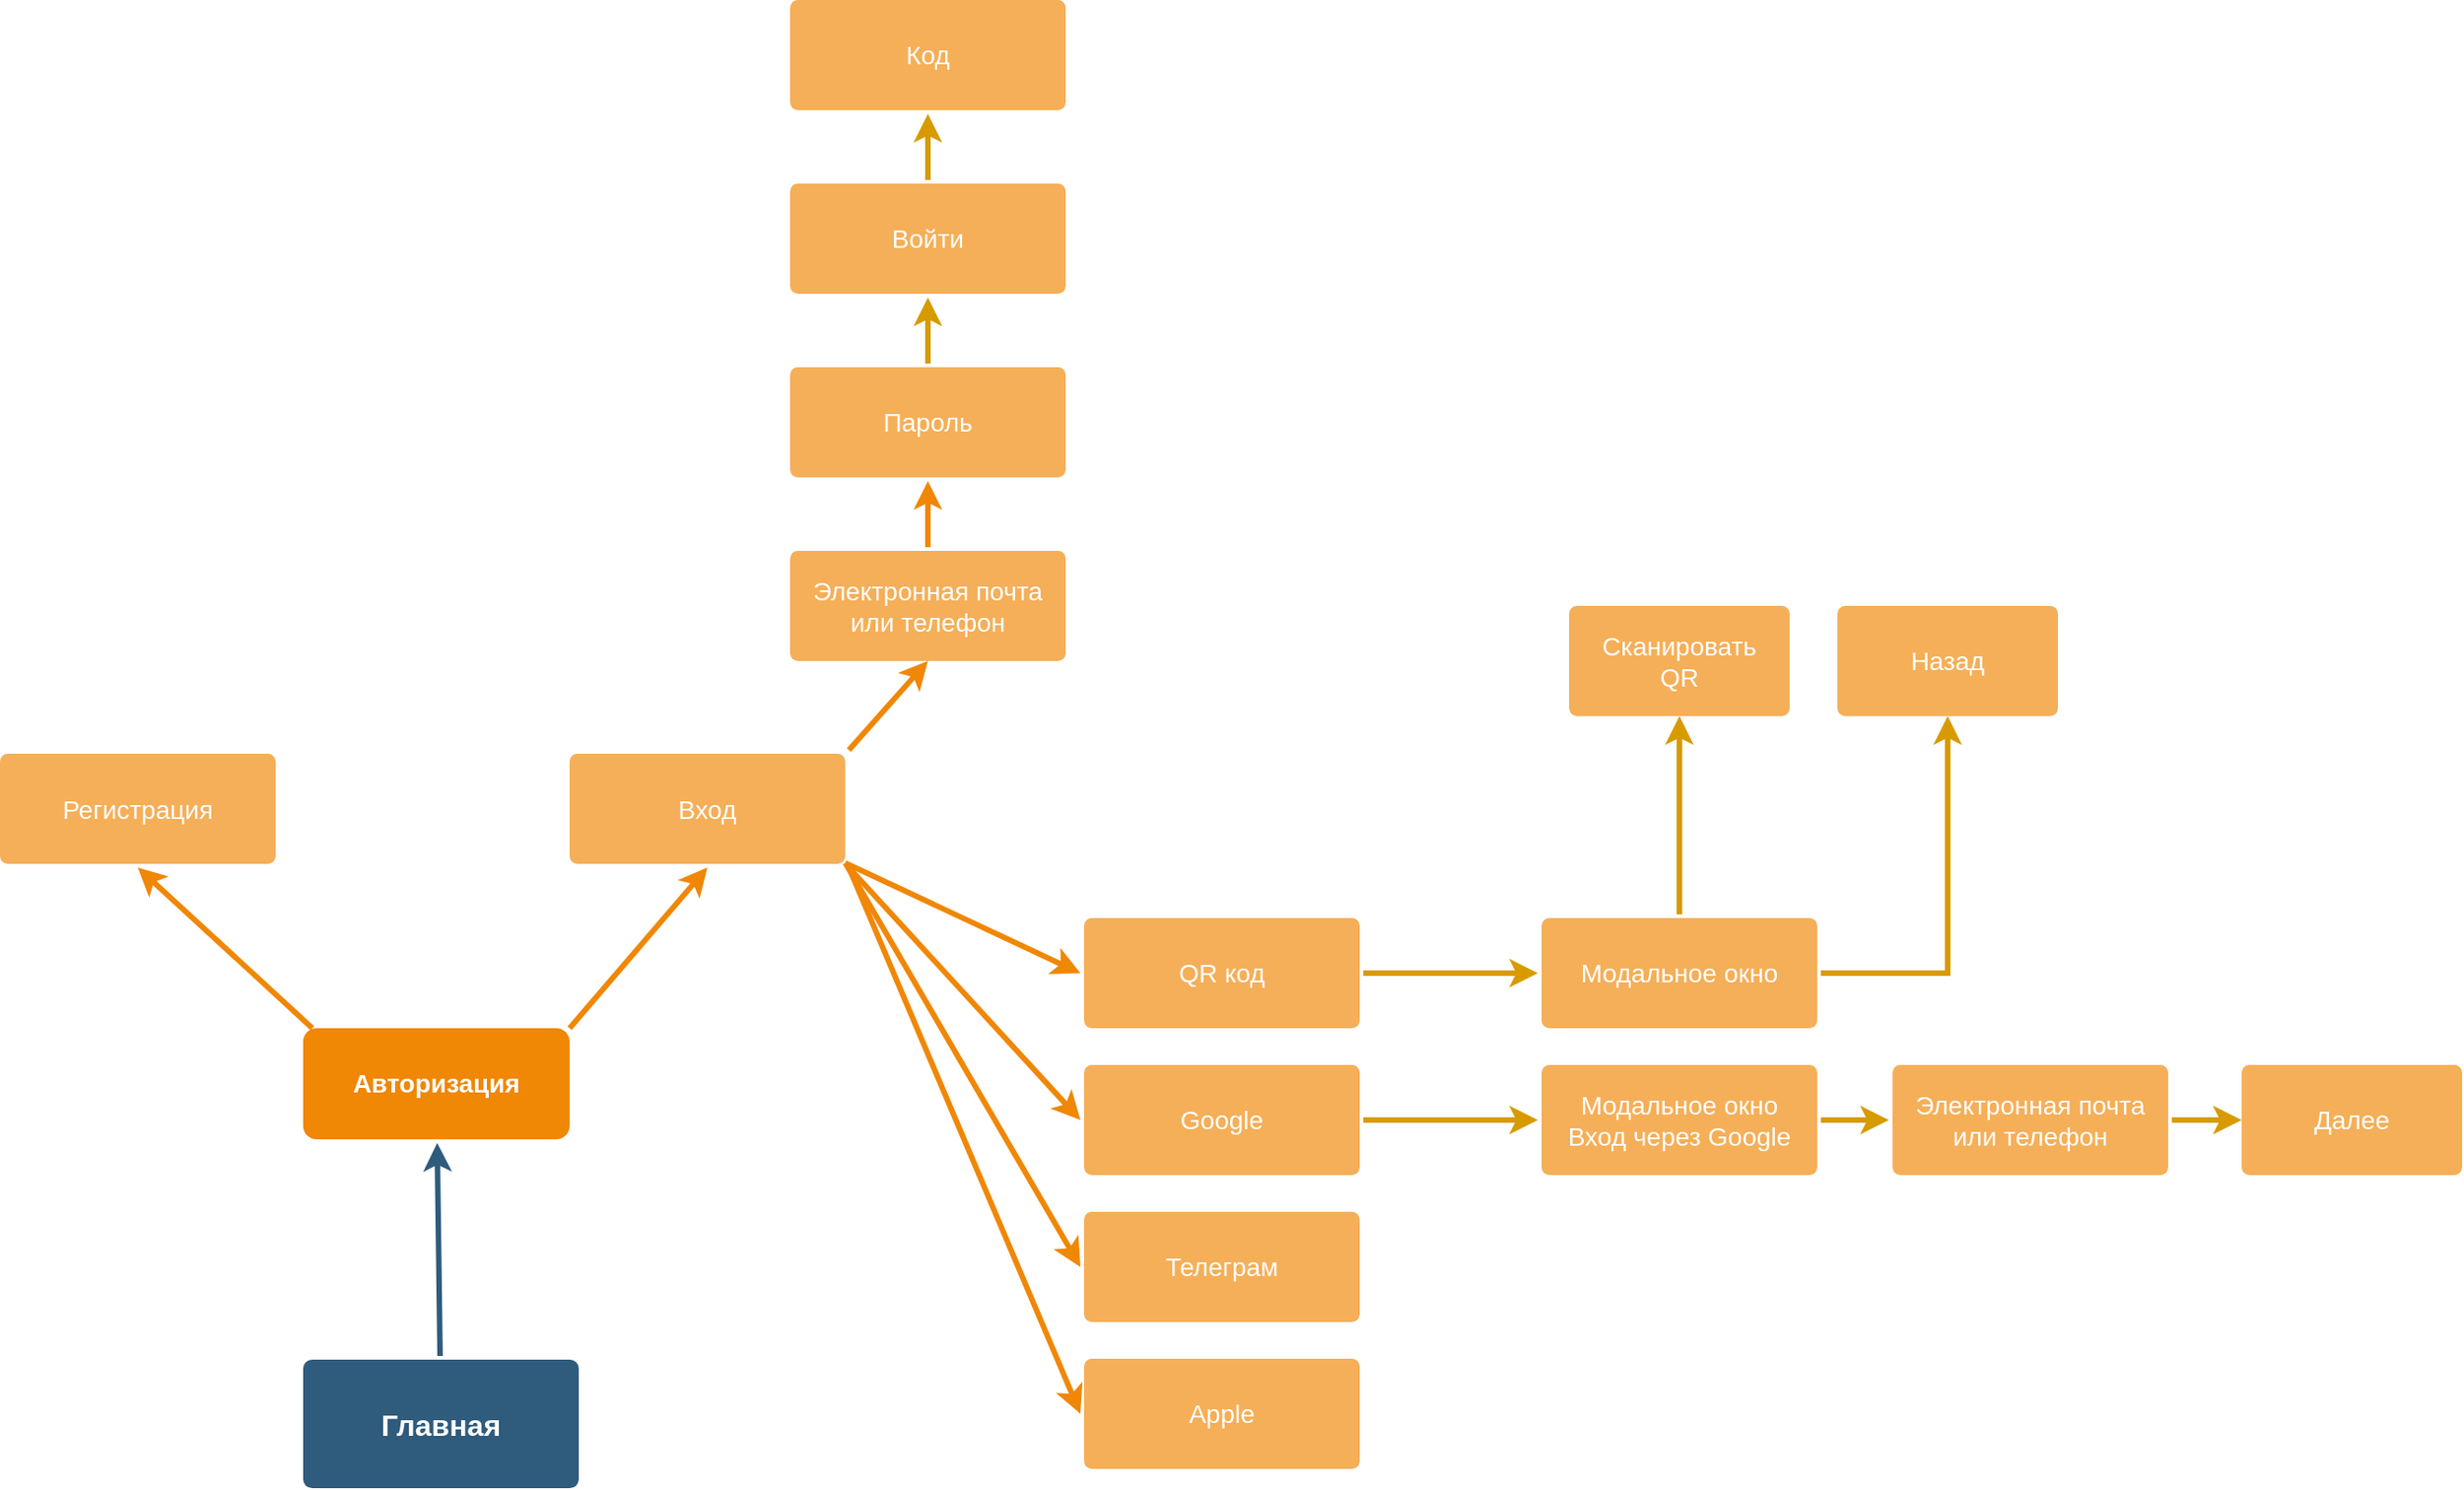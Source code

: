 <mxfile version="20.0.0" type="github">
  <diagram id="6a731a19-8d31-9384-78a2-239565b7b9f0" name="Page-1">
    <mxGraphModel dx="1790" dy="1947" grid="1" gridSize="10" guides="1" tooltips="1" connect="1" arrows="1" fold="1" page="1" pageScale="1" pageWidth="1169" pageHeight="827" background="none" math="0" shadow="0">
      <root>
        <mxCell id="0" />
        <mxCell id="1" parent="0" />
        <mxCell id="1745" value="" style="edgeStyle=none;rounded=0;jumpStyle=none;html=1;shadow=0;labelBackgroundColor=none;startArrow=none;startFill=0;endArrow=classic;endFill=1;jettySize=auto;orthogonalLoop=1;strokeColor=#2F5B7C;strokeWidth=3;fontFamily=Helvetica;fontSize=16;fontColor=#23445D;spacing=5;" parent="1" source="1749" target="1764" edge="1">
          <mxGeometry relative="1" as="geometry" />
        </mxCell>
        <mxCell id="1749" value="Главная" style="rounded=1;whiteSpace=wrap;html=1;shadow=0;labelBackgroundColor=none;strokeColor=none;strokeWidth=3;fillColor=#2F5B7C;fontFamily=Helvetica;fontSize=16;fontColor=#FFFFFF;align=center;fontStyle=1;spacing=5;arcSize=7;perimeterSpacing=2;" parent="1" vertex="1">
          <mxGeometry x="495" y="380.5" width="150" height="70" as="geometry" />
        </mxCell>
        <mxCell id="1764" value="Авторизация" style="rounded=1;whiteSpace=wrap;html=1;shadow=0;labelBackgroundColor=none;strokeColor=none;strokeWidth=3;fillColor=#F08705;fontFamily=Helvetica;fontSize=14;fontColor=#FFFFFF;align=center;spacing=5;fontStyle=1;arcSize=12;perimeterSpacing=2;" parent="1" vertex="1">
          <mxGeometry x="495" y="200" width="145" height="60.5" as="geometry" />
        </mxCell>
        <mxCell id="1767" value="Регистрация" style="rounded=1;whiteSpace=wrap;html=1;shadow=0;labelBackgroundColor=none;strokeColor=none;strokeWidth=3;fillColor=#f5af58;fontFamily=Helvetica;fontSize=14;fontColor=#FFFFFF;align=center;spacing=5;arcSize=7;perimeterSpacing=2;" parent="1" vertex="1">
          <mxGeometry x="330" y="50.5" width="150" height="60" as="geometry" />
        </mxCell>
        <mxCell id="1768" value="" style="edgeStyle=none;rounded=0;jumpStyle=none;html=1;shadow=0;labelBackgroundColor=none;startArrow=none;startFill=0;endArrow=classic;endFill=1;jettySize=auto;orthogonalLoop=1;strokeColor=#F08705;strokeWidth=3;fontFamily=Helvetica;fontSize=14;fontColor=#FFFFFF;spacing=5;entryX=0.5;entryY=1;entryDx=0;entryDy=0;" parent="1" target="1767" edge="1">
          <mxGeometry relative="1" as="geometry">
            <mxPoint x="500" y="200" as="sourcePoint" />
          </mxGeometry>
        </mxCell>
        <mxCell id="f_JenwYtqU6vvS3KqWA8-1779" value="Вход" style="rounded=1;whiteSpace=wrap;html=1;shadow=0;labelBackgroundColor=none;strokeColor=none;strokeWidth=3;fillColor=#f5af58;fontFamily=Helvetica;fontSize=14;fontColor=#FFFFFF;align=center;spacing=5;arcSize=7;perimeterSpacing=2;" parent="1" vertex="1">
          <mxGeometry x="640" y="50.5" width="150" height="60" as="geometry" />
        </mxCell>
        <mxCell id="f_JenwYtqU6vvS3KqWA8-1780" value="" style="edgeStyle=none;rounded=0;jumpStyle=none;html=1;shadow=0;labelBackgroundColor=none;startArrow=none;startFill=0;endArrow=classic;endFill=1;jettySize=auto;orthogonalLoop=1;strokeColor=#F08705;strokeWidth=3;fontFamily=Helvetica;fontSize=14;fontColor=#FFFFFF;spacing=5;entryX=0.5;entryY=1;entryDx=0;entryDy=0;" parent="1" target="f_JenwYtqU6vvS3KqWA8-1779" edge="1">
          <mxGeometry relative="1" as="geometry">
            <mxPoint x="640" y="200" as="sourcePoint" />
            <mxPoint x="415" y="122.5" as="targetPoint" />
          </mxGeometry>
        </mxCell>
        <mxCell id="f_JenwYtqU6vvS3KqWA8-1781" value="Электронная почта или телефон" style="rounded=1;whiteSpace=wrap;html=1;shadow=0;labelBackgroundColor=none;strokeColor=none;strokeWidth=3;fillColor=#f5af58;fontFamily=Helvetica;fontSize=14;fontColor=#FFFFFF;align=center;spacing=5;arcSize=7;perimeterSpacing=2;" parent="1" vertex="1">
          <mxGeometry x="760" y="-60" width="150" height="60" as="geometry" />
        </mxCell>
        <mxCell id="f_JenwYtqU6vvS3KqWA8-1798" value="" style="edgeStyle=orthogonalEdgeStyle;rounded=0;orthogonalLoop=1;jettySize=auto;html=1;fillColor=#ffe6cc;strokeColor=#D79B00;strokeWidth=3;" parent="1" source="f_JenwYtqU6vvS3KqWA8-1782" target="f_JenwYtqU6vvS3KqWA8-1796" edge="1">
          <mxGeometry relative="1" as="geometry" />
        </mxCell>
        <mxCell id="f_JenwYtqU6vvS3KqWA8-1782" value="Пароль" style="rounded=1;whiteSpace=wrap;html=1;shadow=0;labelBackgroundColor=none;strokeColor=none;strokeWidth=3;fillColor=#f5af58;fontFamily=Helvetica;fontSize=14;fontColor=#FFFFFF;align=center;spacing=5;arcSize=7;perimeterSpacing=2;gradientColor=none;" parent="1" vertex="1">
          <mxGeometry x="760" y="-160" width="150" height="60" as="geometry" />
        </mxCell>
        <mxCell id="f_JenwYtqU6vvS3KqWA8-1784" value="" style="edgeStyle=none;rounded=0;jumpStyle=none;html=1;shadow=0;labelBackgroundColor=none;startArrow=none;startFill=0;endArrow=classic;endFill=1;jettySize=auto;orthogonalLoop=1;strokeColor=#F08705;strokeWidth=3;fontFamily=Helvetica;fontSize=14;fontColor=#FFFFFF;spacing=5;entryX=0.5;entryY=1;entryDx=0;entryDy=0;exitX=0.5;exitY=0;exitDx=0;exitDy=0;" parent="1" source="f_JenwYtqU6vvS3KqWA8-1781" target="f_JenwYtqU6vvS3KqWA8-1782" edge="1">
          <mxGeometry relative="1" as="geometry">
            <mxPoint x="770" y="-12.5" as="sourcePoint" />
            <mxPoint x="845" y="-100" as="targetPoint" />
          </mxGeometry>
        </mxCell>
        <mxCell id="f_JenwYtqU6vvS3KqWA8-1785" value="" style="edgeStyle=none;rounded=0;jumpStyle=none;html=1;shadow=0;labelBackgroundColor=none;startArrow=none;startFill=0;endArrow=classic;endFill=1;jettySize=auto;orthogonalLoop=1;strokeColor=#F08705;strokeWidth=3;fontFamily=Helvetica;fontSize=14;fontColor=#FFFFFF;spacing=5;entryX=0.5;entryY=1;entryDx=0;entryDy=0;exitX=1;exitY=0;exitDx=0;exitDy=0;" parent="1" source="f_JenwYtqU6vvS3KqWA8-1779" edge="1">
          <mxGeometry relative="1" as="geometry">
            <mxPoint x="760" y="87.5" as="sourcePoint" />
            <mxPoint x="835" as="targetPoint" />
          </mxGeometry>
        </mxCell>
        <mxCell id="GqBbaqhSL6wsurPqZd11-1769" value="" style="edgeStyle=orthogonalEdgeStyle;rounded=0;orthogonalLoop=1;jettySize=auto;html=1;fillColor=#ffe6cc;strokeColor=#d79b00;strokeWidth=3;" edge="1" parent="1" source="f_JenwYtqU6vvS3KqWA8-1786" target="GqBbaqhSL6wsurPqZd11-1768">
          <mxGeometry relative="1" as="geometry" />
        </mxCell>
        <mxCell id="f_JenwYtqU6vvS3KqWA8-1786" value="QR код" style="rounded=1;whiteSpace=wrap;html=1;shadow=0;labelBackgroundColor=none;strokeColor=none;strokeWidth=3;fillColor=#f5af58;fontFamily=Helvetica;fontSize=14;fontColor=#FFFFFF;align=center;spacing=5;arcSize=7;perimeterSpacing=2;gradientColor=none;" parent="1" vertex="1">
          <mxGeometry x="920" y="140" width="150" height="60" as="geometry" />
        </mxCell>
        <mxCell id="GqBbaqhSL6wsurPqZd11-1773" value="" style="edgeStyle=orthogonalEdgeStyle;rounded=0;orthogonalLoop=1;jettySize=auto;html=1;strokeWidth=3;fillColor=#ffe6cc;strokeColor=#d79b00;" edge="1" parent="1" source="f_JenwYtqU6vvS3KqWA8-1787" target="GqBbaqhSL6wsurPqZd11-1772">
          <mxGeometry relative="1" as="geometry" />
        </mxCell>
        <mxCell id="f_JenwYtqU6vvS3KqWA8-1787" value="Google" style="rounded=1;whiteSpace=wrap;html=1;shadow=0;labelBackgroundColor=none;strokeColor=none;strokeWidth=3;fillColor=#f5af58;fontFamily=Helvetica;fontSize=14;fontColor=#FFFFFF;align=center;spacing=5;arcSize=7;perimeterSpacing=2;gradientColor=none;" parent="1" vertex="1">
          <mxGeometry x="920" y="220" width="150" height="60" as="geometry" />
        </mxCell>
        <mxCell id="f_JenwYtqU6vvS3KqWA8-1788" value="Телеграм" style="rounded=1;whiteSpace=wrap;html=1;shadow=0;labelBackgroundColor=none;strokeColor=none;strokeWidth=3;fillColor=#f5af58;fontFamily=Helvetica;fontSize=14;fontColor=#FFFFFF;align=center;spacing=5;arcSize=7;perimeterSpacing=2;gradientColor=none;" parent="1" vertex="1">
          <mxGeometry x="920" y="300" width="150" height="60" as="geometry" />
        </mxCell>
        <mxCell id="f_JenwYtqU6vvS3KqWA8-1789" value="Apple" style="rounded=1;whiteSpace=wrap;html=1;shadow=0;labelBackgroundColor=none;strokeColor=none;strokeWidth=3;fillColor=#f5af58;fontFamily=Helvetica;fontSize=14;fontColor=#FFFFFF;align=center;spacing=5;arcSize=7;perimeterSpacing=2;gradientColor=none;" parent="1" vertex="1">
          <mxGeometry x="920" y="380" width="150" height="60" as="geometry" />
        </mxCell>
        <mxCell id="f_JenwYtqU6vvS3KqWA8-1790" value="" style="edgeStyle=none;rounded=0;jumpStyle=none;html=1;shadow=0;labelBackgroundColor=none;startArrow=none;startFill=0;endArrow=classic;endFill=1;jettySize=auto;orthogonalLoop=1;strokeColor=#F08705;strokeWidth=3;fontFamily=Helvetica;fontSize=14;fontColor=#FFFFFF;spacing=5;entryX=0;entryY=0.5;entryDx=0;entryDy=0;" parent="1" target="f_JenwYtqU6vvS3KqWA8-1786" edge="1">
          <mxGeometry relative="1" as="geometry">
            <mxPoint x="790" y="110" as="sourcePoint" />
            <mxPoint x="920" y="70" as="targetPoint" />
          </mxGeometry>
        </mxCell>
        <mxCell id="f_JenwYtqU6vvS3KqWA8-1791" value="" style="edgeStyle=none;rounded=0;jumpStyle=none;html=1;shadow=0;labelBackgroundColor=none;startArrow=none;startFill=0;endArrow=classic;endFill=1;jettySize=auto;orthogonalLoop=1;strokeColor=#F08705;strokeWidth=3;fontFamily=Helvetica;fontSize=14;fontColor=#FFFFFF;spacing=5;exitX=1;exitY=1;exitDx=0;exitDy=0;entryX=0;entryY=0.5;entryDx=0;entryDy=0;" parent="1" source="f_JenwYtqU6vvS3KqWA8-1779" edge="1" target="f_JenwYtqU6vvS3KqWA8-1789">
          <mxGeometry relative="1" as="geometry">
            <mxPoint x="845" y="397.5" as="sourcePoint" />
            <mxPoint x="840" y="290" as="targetPoint" />
          </mxGeometry>
        </mxCell>
        <mxCell id="f_JenwYtqU6vvS3KqWA8-1792" value="" style="edgeStyle=none;rounded=0;jumpStyle=none;html=1;shadow=0;labelBackgroundColor=none;startArrow=none;startFill=0;endArrow=classic;endFill=1;jettySize=auto;orthogonalLoop=1;strokeColor=#F08705;strokeWidth=3;fontFamily=Helvetica;fontSize=14;fontColor=#FFFFFF;spacing=5;entryX=0;entryY=0.5;entryDx=0;entryDy=0;exitX=1;exitY=1;exitDx=0;exitDy=0;" parent="1" source="f_JenwYtqU6vvS3KqWA8-1779" target="f_JenwYtqU6vvS3KqWA8-1787" edge="1">
          <mxGeometry relative="1" as="geometry">
            <mxPoint x="670" y="230" as="sourcePoint" />
            <mxPoint x="745" y="142.5" as="targetPoint" />
          </mxGeometry>
        </mxCell>
        <mxCell id="f_JenwYtqU6vvS3KqWA8-1793" value="" style="edgeStyle=none;rounded=0;jumpStyle=none;html=1;shadow=0;labelBackgroundColor=none;startArrow=none;startFill=0;endArrow=classic;endFill=1;jettySize=auto;orthogonalLoop=1;strokeColor=#F08705;strokeWidth=3;fontFamily=Helvetica;fontSize=14;fontColor=#FFFFFF;spacing=5;entryX=0;entryY=0.5;entryDx=0;entryDy=0;" parent="1" target="f_JenwYtqU6vvS3KqWA8-1788" edge="1">
          <mxGeometry relative="1" as="geometry">
            <mxPoint x="790" y="110" as="sourcePoint" />
            <mxPoint x="755" y="152.5" as="targetPoint" />
          </mxGeometry>
        </mxCell>
        <mxCell id="f_JenwYtqU6vvS3KqWA8-1800" value="" style="edgeStyle=orthogonalEdgeStyle;rounded=0;orthogonalLoop=1;jettySize=auto;html=1;strokeColor=#D79B00;strokeWidth=3;" parent="1" source="f_JenwYtqU6vvS3KqWA8-1796" target="f_JenwYtqU6vvS3KqWA8-1799" edge="1">
          <mxGeometry relative="1" as="geometry" />
        </mxCell>
        <mxCell id="f_JenwYtqU6vvS3KqWA8-1796" value="Войти" style="rounded=1;whiteSpace=wrap;html=1;shadow=0;labelBackgroundColor=none;strokeColor=none;strokeWidth=3;fillColor=#f5af58;fontFamily=Helvetica;fontSize=14;fontColor=#FFFFFF;align=center;spacing=5;arcSize=7;perimeterSpacing=2;gradientColor=none;" parent="1" vertex="1">
          <mxGeometry x="760" y="-260" width="150" height="60" as="geometry" />
        </mxCell>
        <mxCell id="f_JenwYtqU6vvS3KqWA8-1799" value="Код" style="rounded=1;whiteSpace=wrap;html=1;shadow=0;labelBackgroundColor=none;strokeColor=none;strokeWidth=3;fillColor=#f5af58;fontFamily=Helvetica;fontSize=14;fontColor=#FFFFFF;align=center;spacing=5;arcSize=7;perimeterSpacing=2;gradientColor=none;" parent="1" vertex="1">
          <mxGeometry x="760" y="-360" width="150" height="60" as="geometry" />
        </mxCell>
        <mxCell id="GqBbaqhSL6wsurPqZd11-1779" value="" style="edgeStyle=orthogonalEdgeStyle;rounded=0;orthogonalLoop=1;jettySize=auto;html=1;strokeWidth=3;fillColor=#ffe6cc;strokeColor=#d79b00;" edge="1" parent="1" source="GqBbaqhSL6wsurPqZd11-1768" target="GqBbaqhSL6wsurPqZd11-1778">
          <mxGeometry relative="1" as="geometry" />
        </mxCell>
        <mxCell id="GqBbaqhSL6wsurPqZd11-1781" value="" style="edgeStyle=orthogonalEdgeStyle;rounded=0;orthogonalLoop=1;jettySize=auto;html=1;strokeWidth=3;fillColor=#ffe6cc;strokeColor=#d79b00;" edge="1" parent="1" source="GqBbaqhSL6wsurPqZd11-1768" target="GqBbaqhSL6wsurPqZd11-1780">
          <mxGeometry relative="1" as="geometry" />
        </mxCell>
        <mxCell id="GqBbaqhSL6wsurPqZd11-1768" value="&lt;span style=&quot;&quot;&gt;Модальное окно&lt;/span&gt;" style="rounded=1;whiteSpace=wrap;html=1;shadow=0;labelBackgroundColor=none;strokeColor=none;strokeWidth=3;fillColor=#f5af58;fontFamily=Helvetica;fontSize=14;fontColor=#FFFFFF;align=center;spacing=5;arcSize=7;perimeterSpacing=2;gradientColor=none;" vertex="1" parent="1">
          <mxGeometry x="1169" y="140" width="150" height="60" as="geometry" />
        </mxCell>
        <mxCell id="GqBbaqhSL6wsurPqZd11-1775" value="" style="edgeStyle=orthogonalEdgeStyle;rounded=0;orthogonalLoop=1;jettySize=auto;html=1;strokeWidth=3;fillColor=#ffe6cc;strokeColor=#d79b00;" edge="1" parent="1" source="GqBbaqhSL6wsurPqZd11-1772" target="GqBbaqhSL6wsurPqZd11-1774">
          <mxGeometry relative="1" as="geometry" />
        </mxCell>
        <mxCell id="GqBbaqhSL6wsurPqZd11-1772" value="Модальное окно&lt;br&gt;Вход через Google" style="rounded=1;whiteSpace=wrap;html=1;shadow=0;labelBackgroundColor=none;strokeColor=none;strokeWidth=3;fillColor=#f5af58;fontFamily=Helvetica;fontSize=14;fontColor=#FFFFFF;align=center;spacing=5;arcSize=7;perimeterSpacing=2;gradientColor=none;" vertex="1" parent="1">
          <mxGeometry x="1169" y="220" width="150" height="60" as="geometry" />
        </mxCell>
        <mxCell id="GqBbaqhSL6wsurPqZd11-1777" value="" style="edgeStyle=orthogonalEdgeStyle;rounded=0;orthogonalLoop=1;jettySize=auto;html=1;strokeWidth=3;fillColor=#ffe6cc;strokeColor=#d79b00;" edge="1" parent="1" source="GqBbaqhSL6wsurPqZd11-1774" target="GqBbaqhSL6wsurPqZd11-1776">
          <mxGeometry relative="1" as="geometry" />
        </mxCell>
        <mxCell id="GqBbaqhSL6wsurPqZd11-1774" value="Электронная почта или телефон" style="rounded=1;whiteSpace=wrap;html=1;shadow=0;labelBackgroundColor=none;strokeColor=none;strokeWidth=3;fillColor=#f5af58;fontFamily=Helvetica;fontSize=14;fontColor=#FFFFFF;align=center;spacing=5;arcSize=7;perimeterSpacing=2;gradientColor=none;" vertex="1" parent="1">
          <mxGeometry x="1360" y="220" width="150" height="60" as="geometry" />
        </mxCell>
        <mxCell id="GqBbaqhSL6wsurPqZd11-1776" value="Далее" style="whiteSpace=wrap;html=1;fontSize=14;fillColor=#f5af58;strokeColor=none;fontColor=#FFFFFF;rounded=1;shadow=0;labelBackgroundColor=none;strokeWidth=3;spacing=5;arcSize=7;gradientColor=none;" vertex="1" parent="1">
          <mxGeometry x="1550" y="220" width="120" height="60" as="geometry" />
        </mxCell>
        <mxCell id="GqBbaqhSL6wsurPqZd11-1778" value="Сканировать&lt;br&gt;QR" style="whiteSpace=wrap;html=1;fontSize=14;fillColor=#f5af58;strokeColor=none;fontColor=#FFFFFF;rounded=1;shadow=0;labelBackgroundColor=none;strokeWidth=3;spacing=5;arcSize=7;gradientColor=none;" vertex="1" parent="1">
          <mxGeometry x="1184" y="-30" width="120" height="60" as="geometry" />
        </mxCell>
        <mxCell id="GqBbaqhSL6wsurPqZd11-1780" value="Назад" style="whiteSpace=wrap;html=1;fontSize=14;fillColor=#f5af58;strokeColor=none;fontColor=#FFFFFF;rounded=1;shadow=0;labelBackgroundColor=none;strokeWidth=3;spacing=5;arcSize=7;gradientColor=none;" vertex="1" parent="1">
          <mxGeometry x="1330" y="-30" width="120" height="60" as="geometry" />
        </mxCell>
      </root>
    </mxGraphModel>
  </diagram>
</mxfile>
